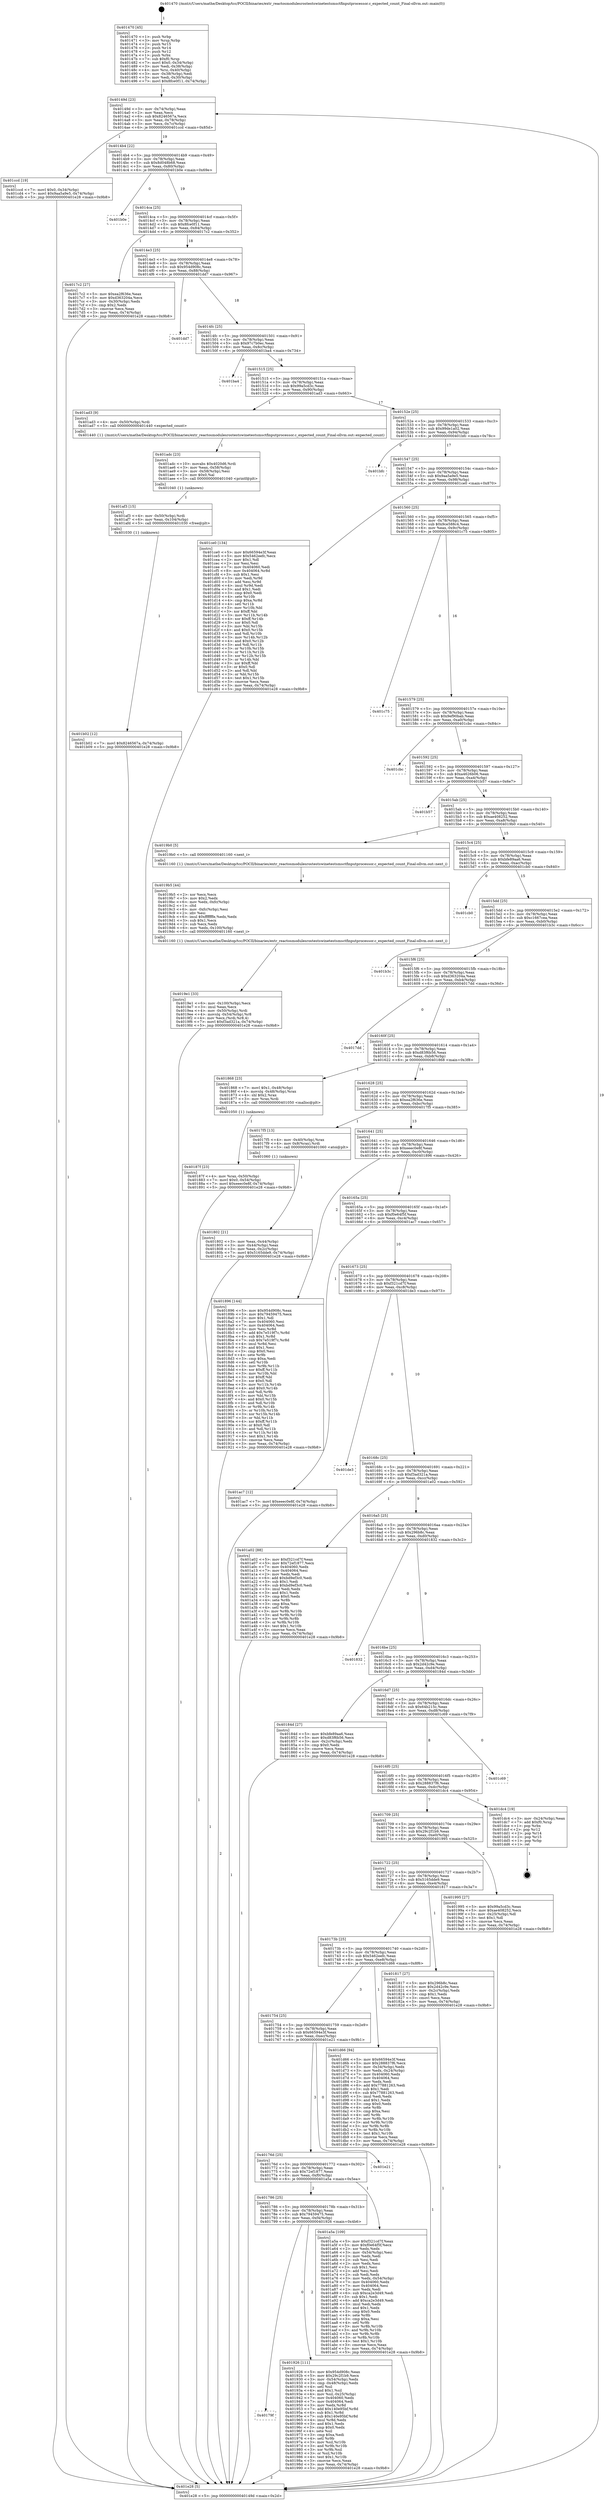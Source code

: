 digraph "0x401470" {
  label = "0x401470 (/mnt/c/Users/mathe/Desktop/tcc/POCII/binaries/extr_reactosmodulesrostestswinetestsmsctfinputprocessor.c_expected_count_Final-ollvm.out::main(0))"
  labelloc = "t"
  node[shape=record]

  Entry [label="",width=0.3,height=0.3,shape=circle,fillcolor=black,style=filled]
  "0x40149d" [label="{
     0x40149d [23]\l
     | [instrs]\l
     &nbsp;&nbsp;0x40149d \<+3\>: mov -0x74(%rbp),%eax\l
     &nbsp;&nbsp;0x4014a0 \<+2\>: mov %eax,%ecx\l
     &nbsp;&nbsp;0x4014a2 \<+6\>: sub $0x8246567a,%ecx\l
     &nbsp;&nbsp;0x4014a8 \<+3\>: mov %eax,-0x78(%rbp)\l
     &nbsp;&nbsp;0x4014ab \<+3\>: mov %ecx,-0x7c(%rbp)\l
     &nbsp;&nbsp;0x4014ae \<+6\>: je 0000000000401ccd \<main+0x85d\>\l
  }"]
  "0x401ccd" [label="{
     0x401ccd [19]\l
     | [instrs]\l
     &nbsp;&nbsp;0x401ccd \<+7\>: movl $0x0,-0x34(%rbp)\l
     &nbsp;&nbsp;0x401cd4 \<+7\>: movl $0x9aa5a9e5,-0x74(%rbp)\l
     &nbsp;&nbsp;0x401cdb \<+5\>: jmp 0000000000401e28 \<main+0x9b8\>\l
  }"]
  "0x4014b4" [label="{
     0x4014b4 [22]\l
     | [instrs]\l
     &nbsp;&nbsp;0x4014b4 \<+5\>: jmp 00000000004014b9 \<main+0x49\>\l
     &nbsp;&nbsp;0x4014b9 \<+3\>: mov -0x78(%rbp),%eax\l
     &nbsp;&nbsp;0x4014bc \<+5\>: sub $0x8d048b68,%eax\l
     &nbsp;&nbsp;0x4014c1 \<+3\>: mov %eax,-0x80(%rbp)\l
     &nbsp;&nbsp;0x4014c4 \<+6\>: je 0000000000401b0e \<main+0x69e\>\l
  }"]
  Exit [label="",width=0.3,height=0.3,shape=circle,fillcolor=black,style=filled,peripheries=2]
  "0x401b0e" [label="{
     0x401b0e\l
  }", style=dashed]
  "0x4014ca" [label="{
     0x4014ca [25]\l
     | [instrs]\l
     &nbsp;&nbsp;0x4014ca \<+5\>: jmp 00000000004014cf \<main+0x5f\>\l
     &nbsp;&nbsp;0x4014cf \<+3\>: mov -0x78(%rbp),%eax\l
     &nbsp;&nbsp;0x4014d2 \<+5\>: sub $0x8fce0f11,%eax\l
     &nbsp;&nbsp;0x4014d7 \<+6\>: mov %eax,-0x84(%rbp)\l
     &nbsp;&nbsp;0x4014dd \<+6\>: je 00000000004017c2 \<main+0x352\>\l
  }"]
  "0x401b02" [label="{
     0x401b02 [12]\l
     | [instrs]\l
     &nbsp;&nbsp;0x401b02 \<+7\>: movl $0x8246567a,-0x74(%rbp)\l
     &nbsp;&nbsp;0x401b09 \<+5\>: jmp 0000000000401e28 \<main+0x9b8\>\l
  }"]
  "0x4017c2" [label="{
     0x4017c2 [27]\l
     | [instrs]\l
     &nbsp;&nbsp;0x4017c2 \<+5\>: mov $0xea2f636e,%eax\l
     &nbsp;&nbsp;0x4017c7 \<+5\>: mov $0xd363204a,%ecx\l
     &nbsp;&nbsp;0x4017cc \<+3\>: mov -0x30(%rbp),%edx\l
     &nbsp;&nbsp;0x4017cf \<+3\>: cmp $0x2,%edx\l
     &nbsp;&nbsp;0x4017d2 \<+3\>: cmovne %ecx,%eax\l
     &nbsp;&nbsp;0x4017d5 \<+3\>: mov %eax,-0x74(%rbp)\l
     &nbsp;&nbsp;0x4017d8 \<+5\>: jmp 0000000000401e28 \<main+0x9b8\>\l
  }"]
  "0x4014e3" [label="{
     0x4014e3 [25]\l
     | [instrs]\l
     &nbsp;&nbsp;0x4014e3 \<+5\>: jmp 00000000004014e8 \<main+0x78\>\l
     &nbsp;&nbsp;0x4014e8 \<+3\>: mov -0x78(%rbp),%eax\l
     &nbsp;&nbsp;0x4014eb \<+5\>: sub $0x954d908c,%eax\l
     &nbsp;&nbsp;0x4014f0 \<+6\>: mov %eax,-0x88(%rbp)\l
     &nbsp;&nbsp;0x4014f6 \<+6\>: je 0000000000401dd7 \<main+0x967\>\l
  }"]
  "0x401e28" [label="{
     0x401e28 [5]\l
     | [instrs]\l
     &nbsp;&nbsp;0x401e28 \<+5\>: jmp 000000000040149d \<main+0x2d\>\l
  }"]
  "0x401470" [label="{
     0x401470 [45]\l
     | [instrs]\l
     &nbsp;&nbsp;0x401470 \<+1\>: push %rbp\l
     &nbsp;&nbsp;0x401471 \<+3\>: mov %rsp,%rbp\l
     &nbsp;&nbsp;0x401474 \<+2\>: push %r15\l
     &nbsp;&nbsp;0x401476 \<+2\>: push %r14\l
     &nbsp;&nbsp;0x401478 \<+2\>: push %r12\l
     &nbsp;&nbsp;0x40147a \<+1\>: push %rbx\l
     &nbsp;&nbsp;0x40147b \<+7\>: sub $0xf0,%rsp\l
     &nbsp;&nbsp;0x401482 \<+7\>: movl $0x0,-0x34(%rbp)\l
     &nbsp;&nbsp;0x401489 \<+3\>: mov %edi,-0x38(%rbp)\l
     &nbsp;&nbsp;0x40148c \<+4\>: mov %rsi,-0x40(%rbp)\l
     &nbsp;&nbsp;0x401490 \<+3\>: mov -0x38(%rbp),%edi\l
     &nbsp;&nbsp;0x401493 \<+3\>: mov %edi,-0x30(%rbp)\l
     &nbsp;&nbsp;0x401496 \<+7\>: movl $0x8fce0f11,-0x74(%rbp)\l
  }"]
  "0x401af3" [label="{
     0x401af3 [15]\l
     | [instrs]\l
     &nbsp;&nbsp;0x401af3 \<+4\>: mov -0x50(%rbp),%rdi\l
     &nbsp;&nbsp;0x401af7 \<+6\>: mov %eax,-0x104(%rbp)\l
     &nbsp;&nbsp;0x401afd \<+5\>: call 0000000000401030 \<free@plt\>\l
     | [calls]\l
     &nbsp;&nbsp;0x401030 \{1\} (unknown)\l
  }"]
  "0x401dd7" [label="{
     0x401dd7\l
  }", style=dashed]
  "0x4014fc" [label="{
     0x4014fc [25]\l
     | [instrs]\l
     &nbsp;&nbsp;0x4014fc \<+5\>: jmp 0000000000401501 \<main+0x91\>\l
     &nbsp;&nbsp;0x401501 \<+3\>: mov -0x78(%rbp),%eax\l
     &nbsp;&nbsp;0x401504 \<+5\>: sub $0x97c7b0ec,%eax\l
     &nbsp;&nbsp;0x401509 \<+6\>: mov %eax,-0x8c(%rbp)\l
     &nbsp;&nbsp;0x40150f \<+6\>: je 0000000000401ba4 \<main+0x734\>\l
  }"]
  "0x401adc" [label="{
     0x401adc [23]\l
     | [instrs]\l
     &nbsp;&nbsp;0x401adc \<+10\>: movabs $0x4020d6,%rdi\l
     &nbsp;&nbsp;0x401ae6 \<+3\>: mov %eax,-0x58(%rbp)\l
     &nbsp;&nbsp;0x401ae9 \<+3\>: mov -0x58(%rbp),%esi\l
     &nbsp;&nbsp;0x401aec \<+2\>: mov $0x0,%al\l
     &nbsp;&nbsp;0x401aee \<+5\>: call 0000000000401040 \<printf@plt\>\l
     | [calls]\l
     &nbsp;&nbsp;0x401040 \{1\} (unknown)\l
  }"]
  "0x401ba4" [label="{
     0x401ba4\l
  }", style=dashed]
  "0x401515" [label="{
     0x401515 [25]\l
     | [instrs]\l
     &nbsp;&nbsp;0x401515 \<+5\>: jmp 000000000040151a \<main+0xaa\>\l
     &nbsp;&nbsp;0x40151a \<+3\>: mov -0x78(%rbp),%eax\l
     &nbsp;&nbsp;0x40151d \<+5\>: sub $0x99a5cd3c,%eax\l
     &nbsp;&nbsp;0x401522 \<+6\>: mov %eax,-0x90(%rbp)\l
     &nbsp;&nbsp;0x401528 \<+6\>: je 0000000000401ad3 \<main+0x663\>\l
  }"]
  "0x4019e1" [label="{
     0x4019e1 [33]\l
     | [instrs]\l
     &nbsp;&nbsp;0x4019e1 \<+6\>: mov -0x100(%rbp),%ecx\l
     &nbsp;&nbsp;0x4019e7 \<+3\>: imul %eax,%ecx\l
     &nbsp;&nbsp;0x4019ea \<+4\>: mov -0x50(%rbp),%rdi\l
     &nbsp;&nbsp;0x4019ee \<+4\>: movslq -0x54(%rbp),%r8\l
     &nbsp;&nbsp;0x4019f2 \<+4\>: mov %ecx,(%rdi,%r8,4)\l
     &nbsp;&nbsp;0x4019f6 \<+7\>: movl $0xf3ad321a,-0x74(%rbp)\l
     &nbsp;&nbsp;0x4019fd \<+5\>: jmp 0000000000401e28 \<main+0x9b8\>\l
  }"]
  "0x401ad3" [label="{
     0x401ad3 [9]\l
     | [instrs]\l
     &nbsp;&nbsp;0x401ad3 \<+4\>: mov -0x50(%rbp),%rdi\l
     &nbsp;&nbsp;0x401ad7 \<+5\>: call 0000000000401440 \<expected_count\>\l
     | [calls]\l
     &nbsp;&nbsp;0x401440 \{1\} (/mnt/c/Users/mathe/Desktop/tcc/POCII/binaries/extr_reactosmodulesrostestswinetestsmsctfinputprocessor.c_expected_count_Final-ollvm.out::expected_count)\l
  }"]
  "0x40152e" [label="{
     0x40152e [25]\l
     | [instrs]\l
     &nbsp;&nbsp;0x40152e \<+5\>: jmp 0000000000401533 \<main+0xc3\>\l
     &nbsp;&nbsp;0x401533 \<+3\>: mov -0x78(%rbp),%eax\l
     &nbsp;&nbsp;0x401536 \<+5\>: sub $0x99de1a02,%eax\l
     &nbsp;&nbsp;0x40153b \<+6\>: mov %eax,-0x94(%rbp)\l
     &nbsp;&nbsp;0x401541 \<+6\>: je 0000000000401bfc \<main+0x78c\>\l
  }"]
  "0x4019b5" [label="{
     0x4019b5 [44]\l
     | [instrs]\l
     &nbsp;&nbsp;0x4019b5 \<+2\>: xor %ecx,%ecx\l
     &nbsp;&nbsp;0x4019b7 \<+5\>: mov $0x2,%edx\l
     &nbsp;&nbsp;0x4019bc \<+6\>: mov %edx,-0xfc(%rbp)\l
     &nbsp;&nbsp;0x4019c2 \<+1\>: cltd\l
     &nbsp;&nbsp;0x4019c3 \<+6\>: mov -0xfc(%rbp),%esi\l
     &nbsp;&nbsp;0x4019c9 \<+2\>: idiv %esi\l
     &nbsp;&nbsp;0x4019cb \<+6\>: imul $0xfffffffe,%edx,%edx\l
     &nbsp;&nbsp;0x4019d1 \<+3\>: sub $0x1,%ecx\l
     &nbsp;&nbsp;0x4019d4 \<+2\>: sub %ecx,%edx\l
     &nbsp;&nbsp;0x4019d6 \<+6\>: mov %edx,-0x100(%rbp)\l
     &nbsp;&nbsp;0x4019dc \<+5\>: call 0000000000401160 \<next_i\>\l
     | [calls]\l
     &nbsp;&nbsp;0x401160 \{1\} (/mnt/c/Users/mathe/Desktop/tcc/POCII/binaries/extr_reactosmodulesrostestswinetestsmsctfinputprocessor.c_expected_count_Final-ollvm.out::next_i)\l
  }"]
  "0x401bfc" [label="{
     0x401bfc\l
  }", style=dashed]
  "0x401547" [label="{
     0x401547 [25]\l
     | [instrs]\l
     &nbsp;&nbsp;0x401547 \<+5\>: jmp 000000000040154c \<main+0xdc\>\l
     &nbsp;&nbsp;0x40154c \<+3\>: mov -0x78(%rbp),%eax\l
     &nbsp;&nbsp;0x40154f \<+5\>: sub $0x9aa5a9e5,%eax\l
     &nbsp;&nbsp;0x401554 \<+6\>: mov %eax,-0x98(%rbp)\l
     &nbsp;&nbsp;0x40155a \<+6\>: je 0000000000401ce0 \<main+0x870\>\l
  }"]
  "0x40179f" [label="{
     0x40179f\l
  }", style=dashed]
  "0x401ce0" [label="{
     0x401ce0 [134]\l
     | [instrs]\l
     &nbsp;&nbsp;0x401ce0 \<+5\>: mov $0x66594e3f,%eax\l
     &nbsp;&nbsp;0x401ce5 \<+5\>: mov $0x5462eefc,%ecx\l
     &nbsp;&nbsp;0x401cea \<+2\>: mov $0x1,%dl\l
     &nbsp;&nbsp;0x401cec \<+2\>: xor %esi,%esi\l
     &nbsp;&nbsp;0x401cee \<+7\>: mov 0x404060,%edi\l
     &nbsp;&nbsp;0x401cf5 \<+8\>: mov 0x404064,%r8d\l
     &nbsp;&nbsp;0x401cfd \<+3\>: sub $0x1,%esi\l
     &nbsp;&nbsp;0x401d00 \<+3\>: mov %edi,%r9d\l
     &nbsp;&nbsp;0x401d03 \<+3\>: add %esi,%r9d\l
     &nbsp;&nbsp;0x401d06 \<+4\>: imul %r9d,%edi\l
     &nbsp;&nbsp;0x401d0a \<+3\>: and $0x1,%edi\l
     &nbsp;&nbsp;0x401d0d \<+3\>: cmp $0x0,%edi\l
     &nbsp;&nbsp;0x401d10 \<+4\>: sete %r10b\l
     &nbsp;&nbsp;0x401d14 \<+4\>: cmp $0xa,%r8d\l
     &nbsp;&nbsp;0x401d18 \<+4\>: setl %r11b\l
     &nbsp;&nbsp;0x401d1c \<+3\>: mov %r10b,%bl\l
     &nbsp;&nbsp;0x401d1f \<+3\>: xor $0xff,%bl\l
     &nbsp;&nbsp;0x401d22 \<+3\>: mov %r11b,%r14b\l
     &nbsp;&nbsp;0x401d25 \<+4\>: xor $0xff,%r14b\l
     &nbsp;&nbsp;0x401d29 \<+3\>: xor $0x0,%dl\l
     &nbsp;&nbsp;0x401d2c \<+3\>: mov %bl,%r15b\l
     &nbsp;&nbsp;0x401d2f \<+4\>: and $0x0,%r15b\l
     &nbsp;&nbsp;0x401d33 \<+3\>: and %dl,%r10b\l
     &nbsp;&nbsp;0x401d36 \<+3\>: mov %r14b,%r12b\l
     &nbsp;&nbsp;0x401d39 \<+4\>: and $0x0,%r12b\l
     &nbsp;&nbsp;0x401d3d \<+3\>: and %dl,%r11b\l
     &nbsp;&nbsp;0x401d40 \<+3\>: or %r10b,%r15b\l
     &nbsp;&nbsp;0x401d43 \<+3\>: or %r11b,%r12b\l
     &nbsp;&nbsp;0x401d46 \<+3\>: xor %r12b,%r15b\l
     &nbsp;&nbsp;0x401d49 \<+3\>: or %r14b,%bl\l
     &nbsp;&nbsp;0x401d4c \<+3\>: xor $0xff,%bl\l
     &nbsp;&nbsp;0x401d4f \<+3\>: or $0x0,%dl\l
     &nbsp;&nbsp;0x401d52 \<+2\>: and %dl,%bl\l
     &nbsp;&nbsp;0x401d54 \<+3\>: or %bl,%r15b\l
     &nbsp;&nbsp;0x401d57 \<+4\>: test $0x1,%r15b\l
     &nbsp;&nbsp;0x401d5b \<+3\>: cmovne %ecx,%eax\l
     &nbsp;&nbsp;0x401d5e \<+3\>: mov %eax,-0x74(%rbp)\l
     &nbsp;&nbsp;0x401d61 \<+5\>: jmp 0000000000401e28 \<main+0x9b8\>\l
  }"]
  "0x401560" [label="{
     0x401560 [25]\l
     | [instrs]\l
     &nbsp;&nbsp;0x401560 \<+5\>: jmp 0000000000401565 \<main+0xf5\>\l
     &nbsp;&nbsp;0x401565 \<+3\>: mov -0x78(%rbp),%eax\l
     &nbsp;&nbsp;0x401568 \<+5\>: sub $0x9ce588c4,%eax\l
     &nbsp;&nbsp;0x40156d \<+6\>: mov %eax,-0x9c(%rbp)\l
     &nbsp;&nbsp;0x401573 \<+6\>: je 0000000000401c75 \<main+0x805\>\l
  }"]
  "0x401926" [label="{
     0x401926 [111]\l
     | [instrs]\l
     &nbsp;&nbsp;0x401926 \<+5\>: mov $0x954d908c,%eax\l
     &nbsp;&nbsp;0x40192b \<+5\>: mov $0x29c2f1b9,%ecx\l
     &nbsp;&nbsp;0x401930 \<+3\>: mov -0x54(%rbp),%edx\l
     &nbsp;&nbsp;0x401933 \<+3\>: cmp -0x48(%rbp),%edx\l
     &nbsp;&nbsp;0x401936 \<+4\>: setl %sil\l
     &nbsp;&nbsp;0x40193a \<+4\>: and $0x1,%sil\l
     &nbsp;&nbsp;0x40193e \<+4\>: mov %sil,-0x25(%rbp)\l
     &nbsp;&nbsp;0x401942 \<+7\>: mov 0x404060,%edx\l
     &nbsp;&nbsp;0x401949 \<+7\>: mov 0x404064,%edi\l
     &nbsp;&nbsp;0x401950 \<+3\>: mov %edx,%r8d\l
     &nbsp;&nbsp;0x401953 \<+7\>: add $0x140e95bf,%r8d\l
     &nbsp;&nbsp;0x40195a \<+4\>: sub $0x1,%r8d\l
     &nbsp;&nbsp;0x40195e \<+7\>: sub $0x140e95bf,%r8d\l
     &nbsp;&nbsp;0x401965 \<+4\>: imul %r8d,%edx\l
     &nbsp;&nbsp;0x401969 \<+3\>: and $0x1,%edx\l
     &nbsp;&nbsp;0x40196c \<+3\>: cmp $0x0,%edx\l
     &nbsp;&nbsp;0x40196f \<+4\>: sete %sil\l
     &nbsp;&nbsp;0x401973 \<+3\>: cmp $0xa,%edi\l
     &nbsp;&nbsp;0x401976 \<+4\>: setl %r9b\l
     &nbsp;&nbsp;0x40197a \<+3\>: mov %sil,%r10b\l
     &nbsp;&nbsp;0x40197d \<+3\>: and %r9b,%r10b\l
     &nbsp;&nbsp;0x401980 \<+3\>: xor %r9b,%sil\l
     &nbsp;&nbsp;0x401983 \<+3\>: or %sil,%r10b\l
     &nbsp;&nbsp;0x401986 \<+4\>: test $0x1,%r10b\l
     &nbsp;&nbsp;0x40198a \<+3\>: cmovne %ecx,%eax\l
     &nbsp;&nbsp;0x40198d \<+3\>: mov %eax,-0x74(%rbp)\l
     &nbsp;&nbsp;0x401990 \<+5\>: jmp 0000000000401e28 \<main+0x9b8\>\l
  }"]
  "0x401c75" [label="{
     0x401c75\l
  }", style=dashed]
  "0x401579" [label="{
     0x401579 [25]\l
     | [instrs]\l
     &nbsp;&nbsp;0x401579 \<+5\>: jmp 000000000040157e \<main+0x10e\>\l
     &nbsp;&nbsp;0x40157e \<+3\>: mov -0x78(%rbp),%eax\l
     &nbsp;&nbsp;0x401581 \<+5\>: sub $0x9ef90bab,%eax\l
     &nbsp;&nbsp;0x401586 \<+6\>: mov %eax,-0xa0(%rbp)\l
     &nbsp;&nbsp;0x40158c \<+6\>: je 0000000000401cbc \<main+0x84c\>\l
  }"]
  "0x401786" [label="{
     0x401786 [25]\l
     | [instrs]\l
     &nbsp;&nbsp;0x401786 \<+5\>: jmp 000000000040178b \<main+0x31b\>\l
     &nbsp;&nbsp;0x40178b \<+3\>: mov -0x78(%rbp),%eax\l
     &nbsp;&nbsp;0x40178e \<+5\>: sub $0x79459475,%eax\l
     &nbsp;&nbsp;0x401793 \<+6\>: mov %eax,-0xf4(%rbp)\l
     &nbsp;&nbsp;0x401799 \<+6\>: je 0000000000401926 \<main+0x4b6\>\l
  }"]
  "0x401cbc" [label="{
     0x401cbc\l
  }", style=dashed]
  "0x401592" [label="{
     0x401592 [25]\l
     | [instrs]\l
     &nbsp;&nbsp;0x401592 \<+5\>: jmp 0000000000401597 \<main+0x127\>\l
     &nbsp;&nbsp;0x401597 \<+3\>: mov -0x78(%rbp),%eax\l
     &nbsp;&nbsp;0x40159a \<+5\>: sub $0xa4626b06,%eax\l
     &nbsp;&nbsp;0x40159f \<+6\>: mov %eax,-0xa4(%rbp)\l
     &nbsp;&nbsp;0x4015a5 \<+6\>: je 0000000000401b57 \<main+0x6e7\>\l
  }"]
  "0x401a5a" [label="{
     0x401a5a [109]\l
     | [instrs]\l
     &nbsp;&nbsp;0x401a5a \<+5\>: mov $0xf321cd7f,%eax\l
     &nbsp;&nbsp;0x401a5f \<+5\>: mov $0xf0e64f5f,%ecx\l
     &nbsp;&nbsp;0x401a64 \<+2\>: xor %edx,%edx\l
     &nbsp;&nbsp;0x401a66 \<+3\>: mov -0x54(%rbp),%esi\l
     &nbsp;&nbsp;0x401a69 \<+2\>: mov %edx,%edi\l
     &nbsp;&nbsp;0x401a6b \<+2\>: sub %esi,%edi\l
     &nbsp;&nbsp;0x401a6d \<+2\>: mov %edx,%esi\l
     &nbsp;&nbsp;0x401a6f \<+3\>: sub $0x1,%esi\l
     &nbsp;&nbsp;0x401a72 \<+2\>: add %esi,%edi\l
     &nbsp;&nbsp;0x401a74 \<+2\>: sub %edi,%edx\l
     &nbsp;&nbsp;0x401a76 \<+3\>: mov %edx,-0x54(%rbp)\l
     &nbsp;&nbsp;0x401a79 \<+7\>: mov 0x404060,%edx\l
     &nbsp;&nbsp;0x401a80 \<+7\>: mov 0x404064,%esi\l
     &nbsp;&nbsp;0x401a87 \<+2\>: mov %edx,%edi\l
     &nbsp;&nbsp;0x401a89 \<+6\>: sub $0xca2e3d49,%edi\l
     &nbsp;&nbsp;0x401a8f \<+3\>: sub $0x1,%edi\l
     &nbsp;&nbsp;0x401a92 \<+6\>: add $0xca2e3d49,%edi\l
     &nbsp;&nbsp;0x401a98 \<+3\>: imul %edi,%edx\l
     &nbsp;&nbsp;0x401a9b \<+3\>: and $0x1,%edx\l
     &nbsp;&nbsp;0x401a9e \<+3\>: cmp $0x0,%edx\l
     &nbsp;&nbsp;0x401aa1 \<+4\>: sete %r8b\l
     &nbsp;&nbsp;0x401aa5 \<+3\>: cmp $0xa,%esi\l
     &nbsp;&nbsp;0x401aa8 \<+4\>: setl %r9b\l
     &nbsp;&nbsp;0x401aac \<+3\>: mov %r8b,%r10b\l
     &nbsp;&nbsp;0x401aaf \<+3\>: and %r9b,%r10b\l
     &nbsp;&nbsp;0x401ab2 \<+3\>: xor %r9b,%r8b\l
     &nbsp;&nbsp;0x401ab5 \<+3\>: or %r8b,%r10b\l
     &nbsp;&nbsp;0x401ab8 \<+4\>: test $0x1,%r10b\l
     &nbsp;&nbsp;0x401abc \<+3\>: cmovne %ecx,%eax\l
     &nbsp;&nbsp;0x401abf \<+3\>: mov %eax,-0x74(%rbp)\l
     &nbsp;&nbsp;0x401ac2 \<+5\>: jmp 0000000000401e28 \<main+0x9b8\>\l
  }"]
  "0x401b57" [label="{
     0x401b57\l
  }", style=dashed]
  "0x4015ab" [label="{
     0x4015ab [25]\l
     | [instrs]\l
     &nbsp;&nbsp;0x4015ab \<+5\>: jmp 00000000004015b0 \<main+0x140\>\l
     &nbsp;&nbsp;0x4015b0 \<+3\>: mov -0x78(%rbp),%eax\l
     &nbsp;&nbsp;0x4015b3 \<+5\>: sub $0xae408252,%eax\l
     &nbsp;&nbsp;0x4015b8 \<+6\>: mov %eax,-0xa8(%rbp)\l
     &nbsp;&nbsp;0x4015be \<+6\>: je 00000000004019b0 \<main+0x540\>\l
  }"]
  "0x40176d" [label="{
     0x40176d [25]\l
     | [instrs]\l
     &nbsp;&nbsp;0x40176d \<+5\>: jmp 0000000000401772 \<main+0x302\>\l
     &nbsp;&nbsp;0x401772 \<+3\>: mov -0x78(%rbp),%eax\l
     &nbsp;&nbsp;0x401775 \<+5\>: sub $0x72ef1877,%eax\l
     &nbsp;&nbsp;0x40177a \<+6\>: mov %eax,-0xf0(%rbp)\l
     &nbsp;&nbsp;0x401780 \<+6\>: je 0000000000401a5a \<main+0x5ea\>\l
  }"]
  "0x4019b0" [label="{
     0x4019b0 [5]\l
     | [instrs]\l
     &nbsp;&nbsp;0x4019b0 \<+5\>: call 0000000000401160 \<next_i\>\l
     | [calls]\l
     &nbsp;&nbsp;0x401160 \{1\} (/mnt/c/Users/mathe/Desktop/tcc/POCII/binaries/extr_reactosmodulesrostestswinetestsmsctfinputprocessor.c_expected_count_Final-ollvm.out::next_i)\l
  }"]
  "0x4015c4" [label="{
     0x4015c4 [25]\l
     | [instrs]\l
     &nbsp;&nbsp;0x4015c4 \<+5\>: jmp 00000000004015c9 \<main+0x159\>\l
     &nbsp;&nbsp;0x4015c9 \<+3\>: mov -0x78(%rbp),%eax\l
     &nbsp;&nbsp;0x4015cc \<+5\>: sub $0xbfe89aa6,%eax\l
     &nbsp;&nbsp;0x4015d1 \<+6\>: mov %eax,-0xac(%rbp)\l
     &nbsp;&nbsp;0x4015d7 \<+6\>: je 0000000000401cb0 \<main+0x840\>\l
  }"]
  "0x401e21" [label="{
     0x401e21\l
  }", style=dashed]
  "0x401cb0" [label="{
     0x401cb0\l
  }", style=dashed]
  "0x4015dd" [label="{
     0x4015dd [25]\l
     | [instrs]\l
     &nbsp;&nbsp;0x4015dd \<+5\>: jmp 00000000004015e2 \<main+0x172\>\l
     &nbsp;&nbsp;0x4015e2 \<+3\>: mov -0x78(%rbp),%eax\l
     &nbsp;&nbsp;0x4015e5 \<+5\>: sub $0xc1667cea,%eax\l
     &nbsp;&nbsp;0x4015ea \<+6\>: mov %eax,-0xb0(%rbp)\l
     &nbsp;&nbsp;0x4015f0 \<+6\>: je 0000000000401b3c \<main+0x6cc\>\l
  }"]
  "0x401754" [label="{
     0x401754 [25]\l
     | [instrs]\l
     &nbsp;&nbsp;0x401754 \<+5\>: jmp 0000000000401759 \<main+0x2e9\>\l
     &nbsp;&nbsp;0x401759 \<+3\>: mov -0x78(%rbp),%eax\l
     &nbsp;&nbsp;0x40175c \<+5\>: sub $0x66594e3f,%eax\l
     &nbsp;&nbsp;0x401761 \<+6\>: mov %eax,-0xec(%rbp)\l
     &nbsp;&nbsp;0x401767 \<+6\>: je 0000000000401e21 \<main+0x9b1\>\l
  }"]
  "0x401b3c" [label="{
     0x401b3c\l
  }", style=dashed]
  "0x4015f6" [label="{
     0x4015f6 [25]\l
     | [instrs]\l
     &nbsp;&nbsp;0x4015f6 \<+5\>: jmp 00000000004015fb \<main+0x18b\>\l
     &nbsp;&nbsp;0x4015fb \<+3\>: mov -0x78(%rbp),%eax\l
     &nbsp;&nbsp;0x4015fe \<+5\>: sub $0xd363204a,%eax\l
     &nbsp;&nbsp;0x401603 \<+6\>: mov %eax,-0xb4(%rbp)\l
     &nbsp;&nbsp;0x401609 \<+6\>: je 00000000004017dd \<main+0x36d\>\l
  }"]
  "0x401d66" [label="{
     0x401d66 [94]\l
     | [instrs]\l
     &nbsp;&nbsp;0x401d66 \<+5\>: mov $0x66594e3f,%eax\l
     &nbsp;&nbsp;0x401d6b \<+5\>: mov $0x288837f6,%ecx\l
     &nbsp;&nbsp;0x401d70 \<+3\>: mov -0x34(%rbp),%edx\l
     &nbsp;&nbsp;0x401d73 \<+3\>: mov %edx,-0x24(%rbp)\l
     &nbsp;&nbsp;0x401d76 \<+7\>: mov 0x404060,%edx\l
     &nbsp;&nbsp;0x401d7d \<+7\>: mov 0x404064,%esi\l
     &nbsp;&nbsp;0x401d84 \<+2\>: mov %edx,%edi\l
     &nbsp;&nbsp;0x401d86 \<+6\>: add $0x77881263,%edi\l
     &nbsp;&nbsp;0x401d8c \<+3\>: sub $0x1,%edi\l
     &nbsp;&nbsp;0x401d8f \<+6\>: sub $0x77881263,%edi\l
     &nbsp;&nbsp;0x401d95 \<+3\>: imul %edi,%edx\l
     &nbsp;&nbsp;0x401d98 \<+3\>: and $0x1,%edx\l
     &nbsp;&nbsp;0x401d9b \<+3\>: cmp $0x0,%edx\l
     &nbsp;&nbsp;0x401d9e \<+4\>: sete %r8b\l
     &nbsp;&nbsp;0x401da2 \<+3\>: cmp $0xa,%esi\l
     &nbsp;&nbsp;0x401da5 \<+4\>: setl %r9b\l
     &nbsp;&nbsp;0x401da9 \<+3\>: mov %r8b,%r10b\l
     &nbsp;&nbsp;0x401dac \<+3\>: and %r9b,%r10b\l
     &nbsp;&nbsp;0x401daf \<+3\>: xor %r9b,%r8b\l
     &nbsp;&nbsp;0x401db2 \<+3\>: or %r8b,%r10b\l
     &nbsp;&nbsp;0x401db5 \<+4\>: test $0x1,%r10b\l
     &nbsp;&nbsp;0x401db9 \<+3\>: cmovne %ecx,%eax\l
     &nbsp;&nbsp;0x401dbc \<+3\>: mov %eax,-0x74(%rbp)\l
     &nbsp;&nbsp;0x401dbf \<+5\>: jmp 0000000000401e28 \<main+0x9b8\>\l
  }"]
  "0x4017dd" [label="{
     0x4017dd\l
  }", style=dashed]
  "0x40160f" [label="{
     0x40160f [25]\l
     | [instrs]\l
     &nbsp;&nbsp;0x40160f \<+5\>: jmp 0000000000401614 \<main+0x1a4\>\l
     &nbsp;&nbsp;0x401614 \<+3\>: mov -0x78(%rbp),%eax\l
     &nbsp;&nbsp;0x401617 \<+5\>: sub $0xd83f6b56,%eax\l
     &nbsp;&nbsp;0x40161c \<+6\>: mov %eax,-0xb8(%rbp)\l
     &nbsp;&nbsp;0x401622 \<+6\>: je 0000000000401868 \<main+0x3f8\>\l
  }"]
  "0x40187f" [label="{
     0x40187f [23]\l
     | [instrs]\l
     &nbsp;&nbsp;0x40187f \<+4\>: mov %rax,-0x50(%rbp)\l
     &nbsp;&nbsp;0x401883 \<+7\>: movl $0x0,-0x54(%rbp)\l
     &nbsp;&nbsp;0x40188a \<+7\>: movl $0xeeec0e8f,-0x74(%rbp)\l
     &nbsp;&nbsp;0x401891 \<+5\>: jmp 0000000000401e28 \<main+0x9b8\>\l
  }"]
  "0x401868" [label="{
     0x401868 [23]\l
     | [instrs]\l
     &nbsp;&nbsp;0x401868 \<+7\>: movl $0x1,-0x48(%rbp)\l
     &nbsp;&nbsp;0x40186f \<+4\>: movslq -0x48(%rbp),%rax\l
     &nbsp;&nbsp;0x401873 \<+4\>: shl $0x2,%rax\l
     &nbsp;&nbsp;0x401877 \<+3\>: mov %rax,%rdi\l
     &nbsp;&nbsp;0x40187a \<+5\>: call 0000000000401050 \<malloc@plt\>\l
     | [calls]\l
     &nbsp;&nbsp;0x401050 \{1\} (unknown)\l
  }"]
  "0x401628" [label="{
     0x401628 [25]\l
     | [instrs]\l
     &nbsp;&nbsp;0x401628 \<+5\>: jmp 000000000040162d \<main+0x1bd\>\l
     &nbsp;&nbsp;0x40162d \<+3\>: mov -0x78(%rbp),%eax\l
     &nbsp;&nbsp;0x401630 \<+5\>: sub $0xea2f636e,%eax\l
     &nbsp;&nbsp;0x401635 \<+6\>: mov %eax,-0xbc(%rbp)\l
     &nbsp;&nbsp;0x40163b \<+6\>: je 00000000004017f5 \<main+0x385\>\l
  }"]
  "0x40173b" [label="{
     0x40173b [25]\l
     | [instrs]\l
     &nbsp;&nbsp;0x40173b \<+5\>: jmp 0000000000401740 \<main+0x2d0\>\l
     &nbsp;&nbsp;0x401740 \<+3\>: mov -0x78(%rbp),%eax\l
     &nbsp;&nbsp;0x401743 \<+5\>: sub $0x5462eefc,%eax\l
     &nbsp;&nbsp;0x401748 \<+6\>: mov %eax,-0xe8(%rbp)\l
     &nbsp;&nbsp;0x40174e \<+6\>: je 0000000000401d66 \<main+0x8f6\>\l
  }"]
  "0x4017f5" [label="{
     0x4017f5 [13]\l
     | [instrs]\l
     &nbsp;&nbsp;0x4017f5 \<+4\>: mov -0x40(%rbp),%rax\l
     &nbsp;&nbsp;0x4017f9 \<+4\>: mov 0x8(%rax),%rdi\l
     &nbsp;&nbsp;0x4017fd \<+5\>: call 0000000000401060 \<atoi@plt\>\l
     | [calls]\l
     &nbsp;&nbsp;0x401060 \{1\} (unknown)\l
  }"]
  "0x401641" [label="{
     0x401641 [25]\l
     | [instrs]\l
     &nbsp;&nbsp;0x401641 \<+5\>: jmp 0000000000401646 \<main+0x1d6\>\l
     &nbsp;&nbsp;0x401646 \<+3\>: mov -0x78(%rbp),%eax\l
     &nbsp;&nbsp;0x401649 \<+5\>: sub $0xeeec0e8f,%eax\l
     &nbsp;&nbsp;0x40164e \<+6\>: mov %eax,-0xc0(%rbp)\l
     &nbsp;&nbsp;0x401654 \<+6\>: je 0000000000401896 \<main+0x426\>\l
  }"]
  "0x401802" [label="{
     0x401802 [21]\l
     | [instrs]\l
     &nbsp;&nbsp;0x401802 \<+3\>: mov %eax,-0x44(%rbp)\l
     &nbsp;&nbsp;0x401805 \<+3\>: mov -0x44(%rbp),%eax\l
     &nbsp;&nbsp;0x401808 \<+3\>: mov %eax,-0x2c(%rbp)\l
     &nbsp;&nbsp;0x40180b \<+7\>: movl $0x5165dde9,-0x74(%rbp)\l
     &nbsp;&nbsp;0x401812 \<+5\>: jmp 0000000000401e28 \<main+0x9b8\>\l
  }"]
  "0x401817" [label="{
     0x401817 [27]\l
     | [instrs]\l
     &nbsp;&nbsp;0x401817 \<+5\>: mov $0x296b8c,%eax\l
     &nbsp;&nbsp;0x40181c \<+5\>: mov $0x2d42c9e,%ecx\l
     &nbsp;&nbsp;0x401821 \<+3\>: mov -0x2c(%rbp),%edx\l
     &nbsp;&nbsp;0x401824 \<+3\>: cmp $0x1,%edx\l
     &nbsp;&nbsp;0x401827 \<+3\>: cmovl %ecx,%eax\l
     &nbsp;&nbsp;0x40182a \<+3\>: mov %eax,-0x74(%rbp)\l
     &nbsp;&nbsp;0x40182d \<+5\>: jmp 0000000000401e28 \<main+0x9b8\>\l
  }"]
  "0x401896" [label="{
     0x401896 [144]\l
     | [instrs]\l
     &nbsp;&nbsp;0x401896 \<+5\>: mov $0x954d908c,%eax\l
     &nbsp;&nbsp;0x40189b \<+5\>: mov $0x79459475,%ecx\l
     &nbsp;&nbsp;0x4018a0 \<+2\>: mov $0x1,%dl\l
     &nbsp;&nbsp;0x4018a2 \<+7\>: mov 0x404060,%esi\l
     &nbsp;&nbsp;0x4018a9 \<+7\>: mov 0x404064,%edi\l
     &nbsp;&nbsp;0x4018b0 \<+3\>: mov %esi,%r8d\l
     &nbsp;&nbsp;0x4018b3 \<+7\>: add $0x7e519f7c,%r8d\l
     &nbsp;&nbsp;0x4018ba \<+4\>: sub $0x1,%r8d\l
     &nbsp;&nbsp;0x4018be \<+7\>: sub $0x7e519f7c,%r8d\l
     &nbsp;&nbsp;0x4018c5 \<+4\>: imul %r8d,%esi\l
     &nbsp;&nbsp;0x4018c9 \<+3\>: and $0x1,%esi\l
     &nbsp;&nbsp;0x4018cc \<+3\>: cmp $0x0,%esi\l
     &nbsp;&nbsp;0x4018cf \<+4\>: sete %r9b\l
     &nbsp;&nbsp;0x4018d3 \<+3\>: cmp $0xa,%edi\l
     &nbsp;&nbsp;0x4018d6 \<+4\>: setl %r10b\l
     &nbsp;&nbsp;0x4018da \<+3\>: mov %r9b,%r11b\l
     &nbsp;&nbsp;0x4018dd \<+4\>: xor $0xff,%r11b\l
     &nbsp;&nbsp;0x4018e1 \<+3\>: mov %r10b,%bl\l
     &nbsp;&nbsp;0x4018e4 \<+3\>: xor $0xff,%bl\l
     &nbsp;&nbsp;0x4018e7 \<+3\>: xor $0x0,%dl\l
     &nbsp;&nbsp;0x4018ea \<+3\>: mov %r11b,%r14b\l
     &nbsp;&nbsp;0x4018ed \<+4\>: and $0x0,%r14b\l
     &nbsp;&nbsp;0x4018f1 \<+3\>: and %dl,%r9b\l
     &nbsp;&nbsp;0x4018f4 \<+3\>: mov %bl,%r15b\l
     &nbsp;&nbsp;0x4018f7 \<+4\>: and $0x0,%r15b\l
     &nbsp;&nbsp;0x4018fb \<+3\>: and %dl,%r10b\l
     &nbsp;&nbsp;0x4018fe \<+3\>: or %r9b,%r14b\l
     &nbsp;&nbsp;0x401901 \<+3\>: or %r10b,%r15b\l
     &nbsp;&nbsp;0x401904 \<+3\>: xor %r15b,%r14b\l
     &nbsp;&nbsp;0x401907 \<+3\>: or %bl,%r11b\l
     &nbsp;&nbsp;0x40190a \<+4\>: xor $0xff,%r11b\l
     &nbsp;&nbsp;0x40190e \<+3\>: or $0x0,%dl\l
     &nbsp;&nbsp;0x401911 \<+3\>: and %dl,%r11b\l
     &nbsp;&nbsp;0x401914 \<+3\>: or %r11b,%r14b\l
     &nbsp;&nbsp;0x401917 \<+4\>: test $0x1,%r14b\l
     &nbsp;&nbsp;0x40191b \<+3\>: cmovne %ecx,%eax\l
     &nbsp;&nbsp;0x40191e \<+3\>: mov %eax,-0x74(%rbp)\l
     &nbsp;&nbsp;0x401921 \<+5\>: jmp 0000000000401e28 \<main+0x9b8\>\l
  }"]
  "0x40165a" [label="{
     0x40165a [25]\l
     | [instrs]\l
     &nbsp;&nbsp;0x40165a \<+5\>: jmp 000000000040165f \<main+0x1ef\>\l
     &nbsp;&nbsp;0x40165f \<+3\>: mov -0x78(%rbp),%eax\l
     &nbsp;&nbsp;0x401662 \<+5\>: sub $0xf0e64f5f,%eax\l
     &nbsp;&nbsp;0x401667 \<+6\>: mov %eax,-0xc4(%rbp)\l
     &nbsp;&nbsp;0x40166d \<+6\>: je 0000000000401ac7 \<main+0x657\>\l
  }"]
  "0x401722" [label="{
     0x401722 [25]\l
     | [instrs]\l
     &nbsp;&nbsp;0x401722 \<+5\>: jmp 0000000000401727 \<main+0x2b7\>\l
     &nbsp;&nbsp;0x401727 \<+3\>: mov -0x78(%rbp),%eax\l
     &nbsp;&nbsp;0x40172a \<+5\>: sub $0x5165dde9,%eax\l
     &nbsp;&nbsp;0x40172f \<+6\>: mov %eax,-0xe4(%rbp)\l
     &nbsp;&nbsp;0x401735 \<+6\>: je 0000000000401817 \<main+0x3a7\>\l
  }"]
  "0x401ac7" [label="{
     0x401ac7 [12]\l
     | [instrs]\l
     &nbsp;&nbsp;0x401ac7 \<+7\>: movl $0xeeec0e8f,-0x74(%rbp)\l
     &nbsp;&nbsp;0x401ace \<+5\>: jmp 0000000000401e28 \<main+0x9b8\>\l
  }"]
  "0x401673" [label="{
     0x401673 [25]\l
     | [instrs]\l
     &nbsp;&nbsp;0x401673 \<+5\>: jmp 0000000000401678 \<main+0x208\>\l
     &nbsp;&nbsp;0x401678 \<+3\>: mov -0x78(%rbp),%eax\l
     &nbsp;&nbsp;0x40167b \<+5\>: sub $0xf321cd7f,%eax\l
     &nbsp;&nbsp;0x401680 \<+6\>: mov %eax,-0xc8(%rbp)\l
     &nbsp;&nbsp;0x401686 \<+6\>: je 0000000000401de3 \<main+0x973\>\l
  }"]
  "0x401995" [label="{
     0x401995 [27]\l
     | [instrs]\l
     &nbsp;&nbsp;0x401995 \<+5\>: mov $0x99a5cd3c,%eax\l
     &nbsp;&nbsp;0x40199a \<+5\>: mov $0xae408252,%ecx\l
     &nbsp;&nbsp;0x40199f \<+3\>: mov -0x25(%rbp),%dl\l
     &nbsp;&nbsp;0x4019a2 \<+3\>: test $0x1,%dl\l
     &nbsp;&nbsp;0x4019a5 \<+3\>: cmovne %ecx,%eax\l
     &nbsp;&nbsp;0x4019a8 \<+3\>: mov %eax,-0x74(%rbp)\l
     &nbsp;&nbsp;0x4019ab \<+5\>: jmp 0000000000401e28 \<main+0x9b8\>\l
  }"]
  "0x401de3" [label="{
     0x401de3\l
  }", style=dashed]
  "0x40168c" [label="{
     0x40168c [25]\l
     | [instrs]\l
     &nbsp;&nbsp;0x40168c \<+5\>: jmp 0000000000401691 \<main+0x221\>\l
     &nbsp;&nbsp;0x401691 \<+3\>: mov -0x78(%rbp),%eax\l
     &nbsp;&nbsp;0x401694 \<+5\>: sub $0xf3ad321a,%eax\l
     &nbsp;&nbsp;0x401699 \<+6\>: mov %eax,-0xcc(%rbp)\l
     &nbsp;&nbsp;0x40169f \<+6\>: je 0000000000401a02 \<main+0x592\>\l
  }"]
  "0x401709" [label="{
     0x401709 [25]\l
     | [instrs]\l
     &nbsp;&nbsp;0x401709 \<+5\>: jmp 000000000040170e \<main+0x29e\>\l
     &nbsp;&nbsp;0x40170e \<+3\>: mov -0x78(%rbp),%eax\l
     &nbsp;&nbsp;0x401711 \<+5\>: sub $0x29c2f1b9,%eax\l
     &nbsp;&nbsp;0x401716 \<+6\>: mov %eax,-0xe0(%rbp)\l
     &nbsp;&nbsp;0x40171c \<+6\>: je 0000000000401995 \<main+0x525\>\l
  }"]
  "0x401a02" [label="{
     0x401a02 [88]\l
     | [instrs]\l
     &nbsp;&nbsp;0x401a02 \<+5\>: mov $0xf321cd7f,%eax\l
     &nbsp;&nbsp;0x401a07 \<+5\>: mov $0x72ef1877,%ecx\l
     &nbsp;&nbsp;0x401a0c \<+7\>: mov 0x404060,%edx\l
     &nbsp;&nbsp;0x401a13 \<+7\>: mov 0x404064,%esi\l
     &nbsp;&nbsp;0x401a1a \<+2\>: mov %edx,%edi\l
     &nbsp;&nbsp;0x401a1c \<+6\>: add $0xbd9ef3c0,%edi\l
     &nbsp;&nbsp;0x401a22 \<+3\>: sub $0x1,%edi\l
     &nbsp;&nbsp;0x401a25 \<+6\>: sub $0xbd9ef3c0,%edi\l
     &nbsp;&nbsp;0x401a2b \<+3\>: imul %edi,%edx\l
     &nbsp;&nbsp;0x401a2e \<+3\>: and $0x1,%edx\l
     &nbsp;&nbsp;0x401a31 \<+3\>: cmp $0x0,%edx\l
     &nbsp;&nbsp;0x401a34 \<+4\>: sete %r8b\l
     &nbsp;&nbsp;0x401a38 \<+3\>: cmp $0xa,%esi\l
     &nbsp;&nbsp;0x401a3b \<+4\>: setl %r9b\l
     &nbsp;&nbsp;0x401a3f \<+3\>: mov %r8b,%r10b\l
     &nbsp;&nbsp;0x401a42 \<+3\>: and %r9b,%r10b\l
     &nbsp;&nbsp;0x401a45 \<+3\>: xor %r9b,%r8b\l
     &nbsp;&nbsp;0x401a48 \<+3\>: or %r8b,%r10b\l
     &nbsp;&nbsp;0x401a4b \<+4\>: test $0x1,%r10b\l
     &nbsp;&nbsp;0x401a4f \<+3\>: cmovne %ecx,%eax\l
     &nbsp;&nbsp;0x401a52 \<+3\>: mov %eax,-0x74(%rbp)\l
     &nbsp;&nbsp;0x401a55 \<+5\>: jmp 0000000000401e28 \<main+0x9b8\>\l
  }"]
  "0x4016a5" [label="{
     0x4016a5 [25]\l
     | [instrs]\l
     &nbsp;&nbsp;0x4016a5 \<+5\>: jmp 00000000004016aa \<main+0x23a\>\l
     &nbsp;&nbsp;0x4016aa \<+3\>: mov -0x78(%rbp),%eax\l
     &nbsp;&nbsp;0x4016ad \<+5\>: sub $0x296b8c,%eax\l
     &nbsp;&nbsp;0x4016b2 \<+6\>: mov %eax,-0xd0(%rbp)\l
     &nbsp;&nbsp;0x4016b8 \<+6\>: je 0000000000401832 \<main+0x3c2\>\l
  }"]
  "0x401dc4" [label="{
     0x401dc4 [19]\l
     | [instrs]\l
     &nbsp;&nbsp;0x401dc4 \<+3\>: mov -0x24(%rbp),%eax\l
     &nbsp;&nbsp;0x401dc7 \<+7\>: add $0xf0,%rsp\l
     &nbsp;&nbsp;0x401dce \<+1\>: pop %rbx\l
     &nbsp;&nbsp;0x401dcf \<+2\>: pop %r12\l
     &nbsp;&nbsp;0x401dd1 \<+2\>: pop %r14\l
     &nbsp;&nbsp;0x401dd3 \<+2\>: pop %r15\l
     &nbsp;&nbsp;0x401dd5 \<+1\>: pop %rbp\l
     &nbsp;&nbsp;0x401dd6 \<+1\>: ret\l
  }"]
  "0x401832" [label="{
     0x401832\l
  }", style=dashed]
  "0x4016be" [label="{
     0x4016be [25]\l
     | [instrs]\l
     &nbsp;&nbsp;0x4016be \<+5\>: jmp 00000000004016c3 \<main+0x253\>\l
     &nbsp;&nbsp;0x4016c3 \<+3\>: mov -0x78(%rbp),%eax\l
     &nbsp;&nbsp;0x4016c6 \<+5\>: sub $0x2d42c9e,%eax\l
     &nbsp;&nbsp;0x4016cb \<+6\>: mov %eax,-0xd4(%rbp)\l
     &nbsp;&nbsp;0x4016d1 \<+6\>: je 000000000040184d \<main+0x3dd\>\l
  }"]
  "0x4016f0" [label="{
     0x4016f0 [25]\l
     | [instrs]\l
     &nbsp;&nbsp;0x4016f0 \<+5\>: jmp 00000000004016f5 \<main+0x285\>\l
     &nbsp;&nbsp;0x4016f5 \<+3\>: mov -0x78(%rbp),%eax\l
     &nbsp;&nbsp;0x4016f8 \<+5\>: sub $0x288837f6,%eax\l
     &nbsp;&nbsp;0x4016fd \<+6\>: mov %eax,-0xdc(%rbp)\l
     &nbsp;&nbsp;0x401703 \<+6\>: je 0000000000401dc4 \<main+0x954\>\l
  }"]
  "0x40184d" [label="{
     0x40184d [27]\l
     | [instrs]\l
     &nbsp;&nbsp;0x40184d \<+5\>: mov $0xbfe89aa6,%eax\l
     &nbsp;&nbsp;0x401852 \<+5\>: mov $0xd83f6b56,%ecx\l
     &nbsp;&nbsp;0x401857 \<+3\>: mov -0x2c(%rbp),%edx\l
     &nbsp;&nbsp;0x40185a \<+3\>: cmp $0x0,%edx\l
     &nbsp;&nbsp;0x40185d \<+3\>: cmove %ecx,%eax\l
     &nbsp;&nbsp;0x401860 \<+3\>: mov %eax,-0x74(%rbp)\l
     &nbsp;&nbsp;0x401863 \<+5\>: jmp 0000000000401e28 \<main+0x9b8\>\l
  }"]
  "0x4016d7" [label="{
     0x4016d7 [25]\l
     | [instrs]\l
     &nbsp;&nbsp;0x4016d7 \<+5\>: jmp 00000000004016dc \<main+0x26c\>\l
     &nbsp;&nbsp;0x4016dc \<+3\>: mov -0x78(%rbp),%eax\l
     &nbsp;&nbsp;0x4016df \<+5\>: sub $0x64b215c,%eax\l
     &nbsp;&nbsp;0x4016e4 \<+6\>: mov %eax,-0xd8(%rbp)\l
     &nbsp;&nbsp;0x4016ea \<+6\>: je 0000000000401c69 \<main+0x7f9\>\l
  }"]
  "0x401c69" [label="{
     0x401c69\l
  }", style=dashed]
  Entry -> "0x401470" [label=" 1"]
  "0x40149d" -> "0x401ccd" [label=" 1"]
  "0x40149d" -> "0x4014b4" [label=" 19"]
  "0x401dc4" -> Exit [label=" 1"]
  "0x4014b4" -> "0x401b0e" [label=" 0"]
  "0x4014b4" -> "0x4014ca" [label=" 19"]
  "0x401d66" -> "0x401e28" [label=" 1"]
  "0x4014ca" -> "0x4017c2" [label=" 1"]
  "0x4014ca" -> "0x4014e3" [label=" 18"]
  "0x4017c2" -> "0x401e28" [label=" 1"]
  "0x401470" -> "0x40149d" [label=" 1"]
  "0x401e28" -> "0x40149d" [label=" 19"]
  "0x401ce0" -> "0x401e28" [label=" 1"]
  "0x4014e3" -> "0x401dd7" [label=" 0"]
  "0x4014e3" -> "0x4014fc" [label=" 18"]
  "0x401ccd" -> "0x401e28" [label=" 1"]
  "0x4014fc" -> "0x401ba4" [label=" 0"]
  "0x4014fc" -> "0x401515" [label=" 18"]
  "0x401b02" -> "0x401e28" [label=" 1"]
  "0x401515" -> "0x401ad3" [label=" 1"]
  "0x401515" -> "0x40152e" [label=" 17"]
  "0x401af3" -> "0x401b02" [label=" 1"]
  "0x40152e" -> "0x401bfc" [label=" 0"]
  "0x40152e" -> "0x401547" [label=" 17"]
  "0x401adc" -> "0x401af3" [label=" 1"]
  "0x401547" -> "0x401ce0" [label=" 1"]
  "0x401547" -> "0x401560" [label=" 16"]
  "0x401ad3" -> "0x401adc" [label=" 1"]
  "0x401560" -> "0x401c75" [label=" 0"]
  "0x401560" -> "0x401579" [label=" 16"]
  "0x401ac7" -> "0x401e28" [label=" 1"]
  "0x401579" -> "0x401cbc" [label=" 0"]
  "0x401579" -> "0x401592" [label=" 16"]
  "0x401a02" -> "0x401e28" [label=" 1"]
  "0x401592" -> "0x401b57" [label=" 0"]
  "0x401592" -> "0x4015ab" [label=" 16"]
  "0x4019e1" -> "0x401e28" [label=" 1"]
  "0x4015ab" -> "0x4019b0" [label=" 1"]
  "0x4015ab" -> "0x4015c4" [label=" 15"]
  "0x4019b0" -> "0x4019b5" [label=" 1"]
  "0x4015c4" -> "0x401cb0" [label=" 0"]
  "0x4015c4" -> "0x4015dd" [label=" 15"]
  "0x401995" -> "0x401e28" [label=" 2"]
  "0x4015dd" -> "0x401b3c" [label=" 0"]
  "0x4015dd" -> "0x4015f6" [label=" 15"]
  "0x401786" -> "0x40179f" [label=" 0"]
  "0x4015f6" -> "0x4017dd" [label=" 0"]
  "0x4015f6" -> "0x40160f" [label=" 15"]
  "0x401786" -> "0x401926" [label=" 2"]
  "0x40160f" -> "0x401868" [label=" 1"]
  "0x40160f" -> "0x401628" [label=" 14"]
  "0x40176d" -> "0x401786" [label=" 2"]
  "0x401628" -> "0x4017f5" [label=" 1"]
  "0x401628" -> "0x401641" [label=" 13"]
  "0x4017f5" -> "0x401802" [label=" 1"]
  "0x401802" -> "0x401e28" [label=" 1"]
  "0x40176d" -> "0x401a5a" [label=" 1"]
  "0x401641" -> "0x401896" [label=" 2"]
  "0x401641" -> "0x40165a" [label=" 11"]
  "0x4019b5" -> "0x4019e1" [label=" 1"]
  "0x40165a" -> "0x401ac7" [label=" 1"]
  "0x40165a" -> "0x401673" [label=" 10"]
  "0x401754" -> "0x401e21" [label=" 0"]
  "0x401673" -> "0x401de3" [label=" 0"]
  "0x401673" -> "0x40168c" [label=" 10"]
  "0x401926" -> "0x401e28" [label=" 2"]
  "0x40168c" -> "0x401a02" [label=" 1"]
  "0x40168c" -> "0x4016a5" [label=" 9"]
  "0x40173b" -> "0x401d66" [label=" 1"]
  "0x4016a5" -> "0x401832" [label=" 0"]
  "0x4016a5" -> "0x4016be" [label=" 9"]
  "0x401a5a" -> "0x401e28" [label=" 1"]
  "0x4016be" -> "0x40184d" [label=" 1"]
  "0x4016be" -> "0x4016d7" [label=" 8"]
  "0x40187f" -> "0x401e28" [label=" 1"]
  "0x4016d7" -> "0x401c69" [label=" 0"]
  "0x4016d7" -> "0x4016f0" [label=" 8"]
  "0x401896" -> "0x401e28" [label=" 2"]
  "0x4016f0" -> "0x401dc4" [label=" 1"]
  "0x4016f0" -> "0x401709" [label=" 7"]
  "0x40173b" -> "0x401754" [label=" 3"]
  "0x401709" -> "0x401995" [label=" 2"]
  "0x401709" -> "0x401722" [label=" 5"]
  "0x401754" -> "0x40176d" [label=" 3"]
  "0x401722" -> "0x401817" [label=" 1"]
  "0x401722" -> "0x40173b" [label=" 4"]
  "0x401817" -> "0x401e28" [label=" 1"]
  "0x40184d" -> "0x401e28" [label=" 1"]
  "0x401868" -> "0x40187f" [label=" 1"]
}
